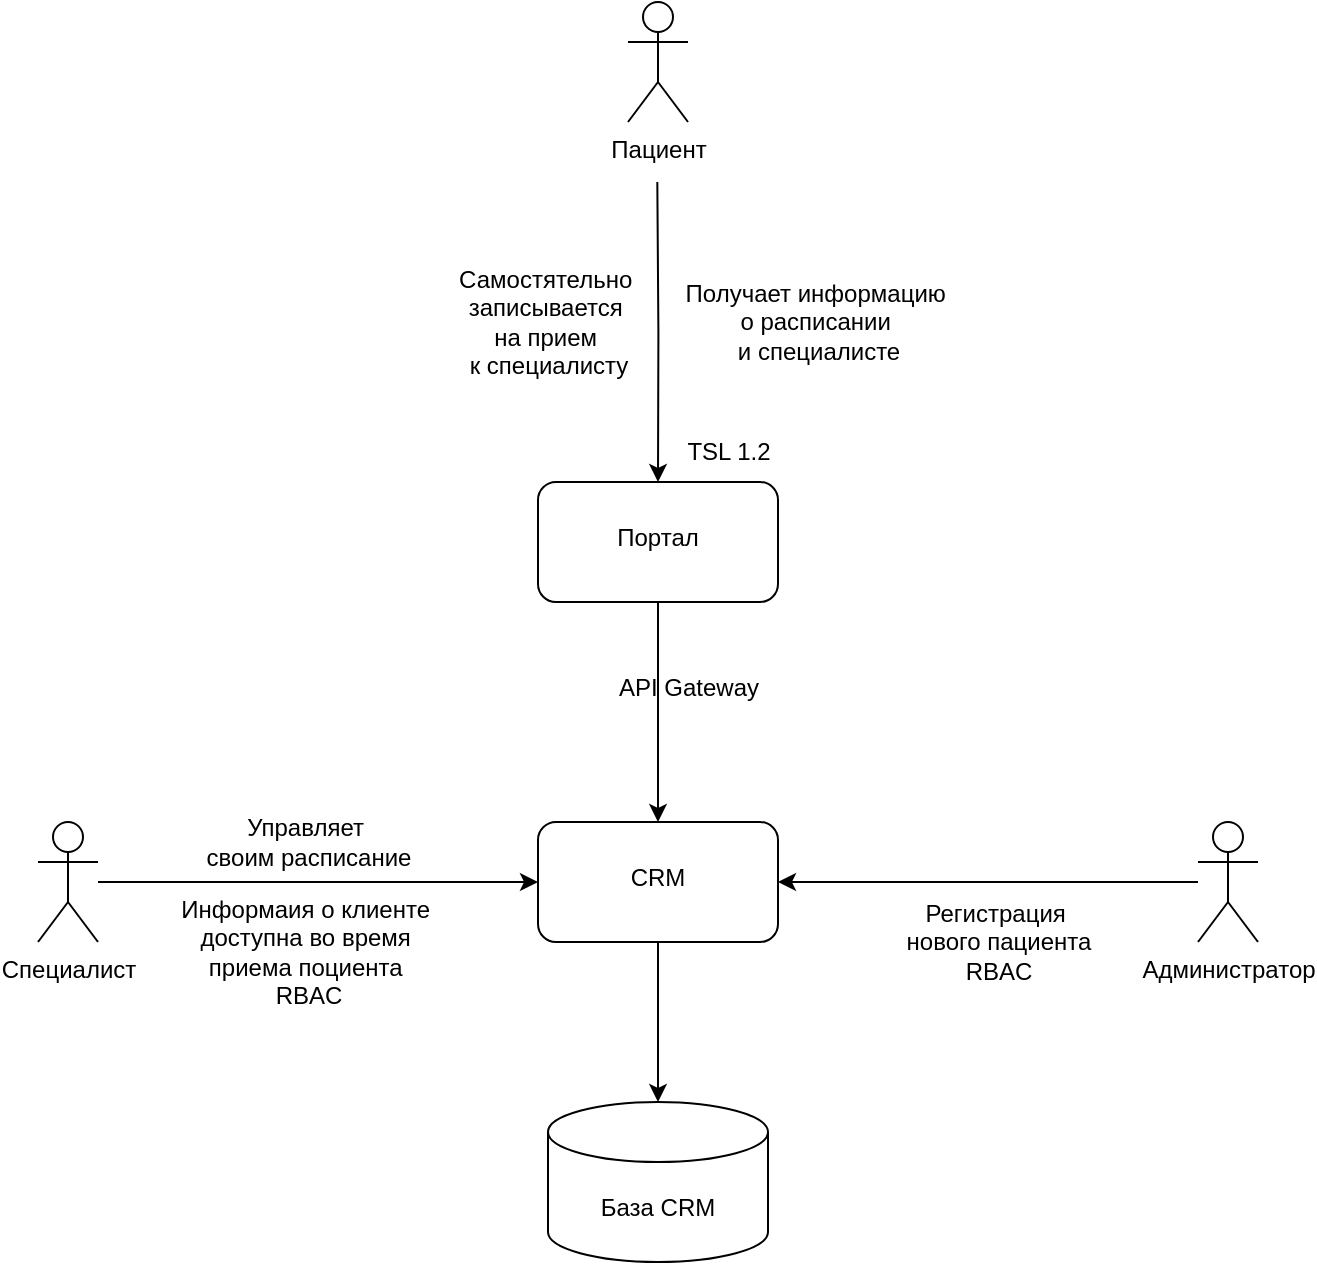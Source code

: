 <mxfile version="25.0.2">
  <diagram name="Страница — 1" id="wndelcyXc58yoL0FOCIV">
    <mxGraphModel dx="797" dy="823" grid="1" gridSize="10" guides="1" tooltips="1" connect="1" arrows="1" fold="1" page="1" pageScale="1" pageWidth="827" pageHeight="1169" math="0" shadow="0">
      <root>
        <mxCell id="0" />
        <mxCell id="1" parent="0" />
        <mxCell id="DSHUnbfygiFBbf0f4IW9-3" value="" style="edgeStyle=orthogonalEdgeStyle;rounded=0;orthogonalLoop=1;jettySize=auto;html=1;entryX=0;entryY=0.5;entryDx=0;entryDy=0;" parent="1" source="DSHUnbfygiFBbf0f4IW9-1" target="Kk0kfuK7ghMwcCmr_P6Q-1" edge="1">
          <mxGeometry relative="1" as="geometry">
            <mxPoint x="320" y="660" as="targetPoint" />
          </mxGeometry>
        </mxCell>
        <mxCell id="DSHUnbfygiFBbf0f4IW9-1" value="Специалист" style="shape=umlActor;verticalLabelPosition=bottom;verticalAlign=top;html=1;" parent="1" vertex="1">
          <mxGeometry x="80" y="620" width="30" height="60" as="geometry" />
        </mxCell>
        <mxCell id="Kk0kfuK7ghMwcCmr_P6Q-2" value="" style="edgeStyle=orthogonalEdgeStyle;rounded=0;orthogonalLoop=1;jettySize=auto;html=1;" edge="1" parent="1" source="DSHUnbfygiFBbf0f4IW9-2" target="Kk0kfuK7ghMwcCmr_P6Q-1">
          <mxGeometry relative="1" as="geometry" />
        </mxCell>
        <mxCell id="DSHUnbfygiFBbf0f4IW9-2" value="&lt;div&gt;&lt;br&gt;&lt;/div&gt;Портал&lt;div&gt;&lt;/div&gt;" style="rounded=1;whiteSpace=wrap;html=1;verticalAlign=top;" parent="1" vertex="1">
          <mxGeometry x="330" y="450" width="120" height="60" as="geometry" />
        </mxCell>
        <mxCell id="DSHUnbfygiFBbf0f4IW9-6" value="" style="edgeStyle=orthogonalEdgeStyle;rounded=0;orthogonalLoop=1;jettySize=auto;html=1;entryX=1;entryY=0.5;entryDx=0;entryDy=0;" parent="1" source="DSHUnbfygiFBbf0f4IW9-4" target="Kk0kfuK7ghMwcCmr_P6Q-1" edge="1">
          <mxGeometry relative="1" as="geometry">
            <mxPoint x="515" y="510" as="targetPoint" />
          </mxGeometry>
        </mxCell>
        <mxCell id="DSHUnbfygiFBbf0f4IW9-4" value="Администратор" style="shape=umlActor;verticalLabelPosition=bottom;verticalAlign=top;html=1;" parent="1" vertex="1">
          <mxGeometry x="660" y="620" width="30" height="60" as="geometry" />
        </mxCell>
        <mxCell id="DSHUnbfygiFBbf0f4IW9-9" value="Регистрация&amp;nbsp;&lt;div&gt;нового пациента&lt;/div&gt;&lt;div&gt;RBAC&lt;/div&gt;" style="text;html=1;align=center;verticalAlign=middle;resizable=0;points=[];autosize=1;strokeColor=none;fillColor=none;" parent="1" vertex="1">
          <mxGeometry x="500" y="650" width="120" height="60" as="geometry" />
        </mxCell>
        <mxCell id="DSHUnbfygiFBbf0f4IW9-12" value="" style="edgeStyle=orthogonalEdgeStyle;rounded=0;orthogonalLoop=1;jettySize=auto;html=1;" parent="1" edge="1">
          <mxGeometry relative="1" as="geometry">
            <mxPoint x="389.66" y="300" as="sourcePoint" />
            <mxPoint x="390" y="450" as="targetPoint" />
          </mxGeometry>
        </mxCell>
        <mxCell id="DSHUnbfygiFBbf0f4IW9-10" value="Пациент" style="shape=umlActor;verticalLabelPosition=bottom;verticalAlign=top;html=1;" parent="1" vertex="1">
          <mxGeometry x="375" y="210" width="30" height="60" as="geometry" />
        </mxCell>
        <mxCell id="DSHUnbfygiFBbf0f4IW9-13" value="Управляет&amp;nbsp;&lt;div&gt;своим расписание&lt;/div&gt;" style="text;html=1;align=center;verticalAlign=middle;resizable=0;points=[];autosize=1;strokeColor=none;fillColor=none;" parent="1" vertex="1">
          <mxGeometry x="150" y="610" width="130" height="40" as="geometry" />
        </mxCell>
        <mxCell id="DSHUnbfygiFBbf0f4IW9-14" value="Информаия о клиенте&amp;nbsp;&lt;div&gt;доступна во время&amp;nbsp;&lt;/div&gt;&lt;div&gt;приема поциента&amp;nbsp;&lt;/div&gt;&lt;div&gt;RBAC&lt;/div&gt;" style="text;html=1;align=center;verticalAlign=middle;resizable=0;points=[];autosize=1;strokeColor=none;fillColor=none;" parent="1" vertex="1">
          <mxGeometry x="140" y="650" width="150" height="70" as="geometry" />
        </mxCell>
        <mxCell id="DSHUnbfygiFBbf0f4IW9-15" value="Получает информацию&amp;nbsp;&lt;div&gt;о расписании&amp;nbsp;&lt;/div&gt;&lt;div&gt;и специалисте&lt;/div&gt;" style="text;html=1;align=center;verticalAlign=middle;resizable=0;points=[];autosize=1;strokeColor=none;fillColor=none;" parent="1" vertex="1">
          <mxGeometry x="390" y="340" width="160" height="60" as="geometry" />
        </mxCell>
        <mxCell id="DSHUnbfygiFBbf0f4IW9-16" value="База CRM" style="shape=cylinder3;whiteSpace=wrap;html=1;boundedLbl=1;backgroundOutline=1;size=15;" parent="1" vertex="1">
          <mxGeometry x="335" y="760" width="110" height="80" as="geometry" />
        </mxCell>
        <mxCell id="Kk0kfuK7ghMwcCmr_P6Q-1" value="&lt;div&gt;&lt;br&gt;&lt;/div&gt;CRM&lt;div&gt;&lt;/div&gt;&lt;div&gt;&lt;/div&gt;&lt;div&gt;&lt;br&gt;&lt;/div&gt;" style="rounded=1;whiteSpace=wrap;html=1;verticalAlign=top;" vertex="1" parent="1">
          <mxGeometry x="330" y="620" width="120" height="60" as="geometry" />
        </mxCell>
        <mxCell id="Kk0kfuK7ghMwcCmr_P6Q-3" style="edgeStyle=orthogonalEdgeStyle;rounded=0;orthogonalLoop=1;jettySize=auto;html=1;entryX=0.5;entryY=0;entryDx=0;entryDy=0;entryPerimeter=0;" edge="1" parent="1" source="Kk0kfuK7ghMwcCmr_P6Q-1" target="DSHUnbfygiFBbf0f4IW9-16">
          <mxGeometry relative="1" as="geometry" />
        </mxCell>
        <mxCell id="Kk0kfuK7ghMwcCmr_P6Q-4" value="Самостятельно&amp;nbsp;&lt;div&gt;записывается&amp;nbsp;&lt;/div&gt;&lt;div&gt;на прием&amp;nbsp;&lt;/div&gt;&lt;div&gt;к специалисту&lt;/div&gt;" style="text;html=1;align=center;verticalAlign=middle;resizable=0;points=[];autosize=1;strokeColor=none;fillColor=none;" vertex="1" parent="1">
          <mxGeometry x="280" y="335" width="110" height="70" as="geometry" />
        </mxCell>
        <mxCell id="Kk0kfuK7ghMwcCmr_P6Q-5" value="TSL 1.2" style="text;html=1;align=center;verticalAlign=middle;resizable=0;points=[];autosize=1;strokeColor=none;fillColor=none;" vertex="1" parent="1">
          <mxGeometry x="390" y="420" width="70" height="30" as="geometry" />
        </mxCell>
        <mxCell id="Kk0kfuK7ghMwcCmr_P6Q-6" value="API Gateway" style="text;html=1;align=center;verticalAlign=middle;resizable=0;points=[];autosize=1;strokeColor=none;fillColor=none;" vertex="1" parent="1">
          <mxGeometry x="360" y="538" width="90" height="30" as="geometry" />
        </mxCell>
      </root>
    </mxGraphModel>
  </diagram>
</mxfile>
